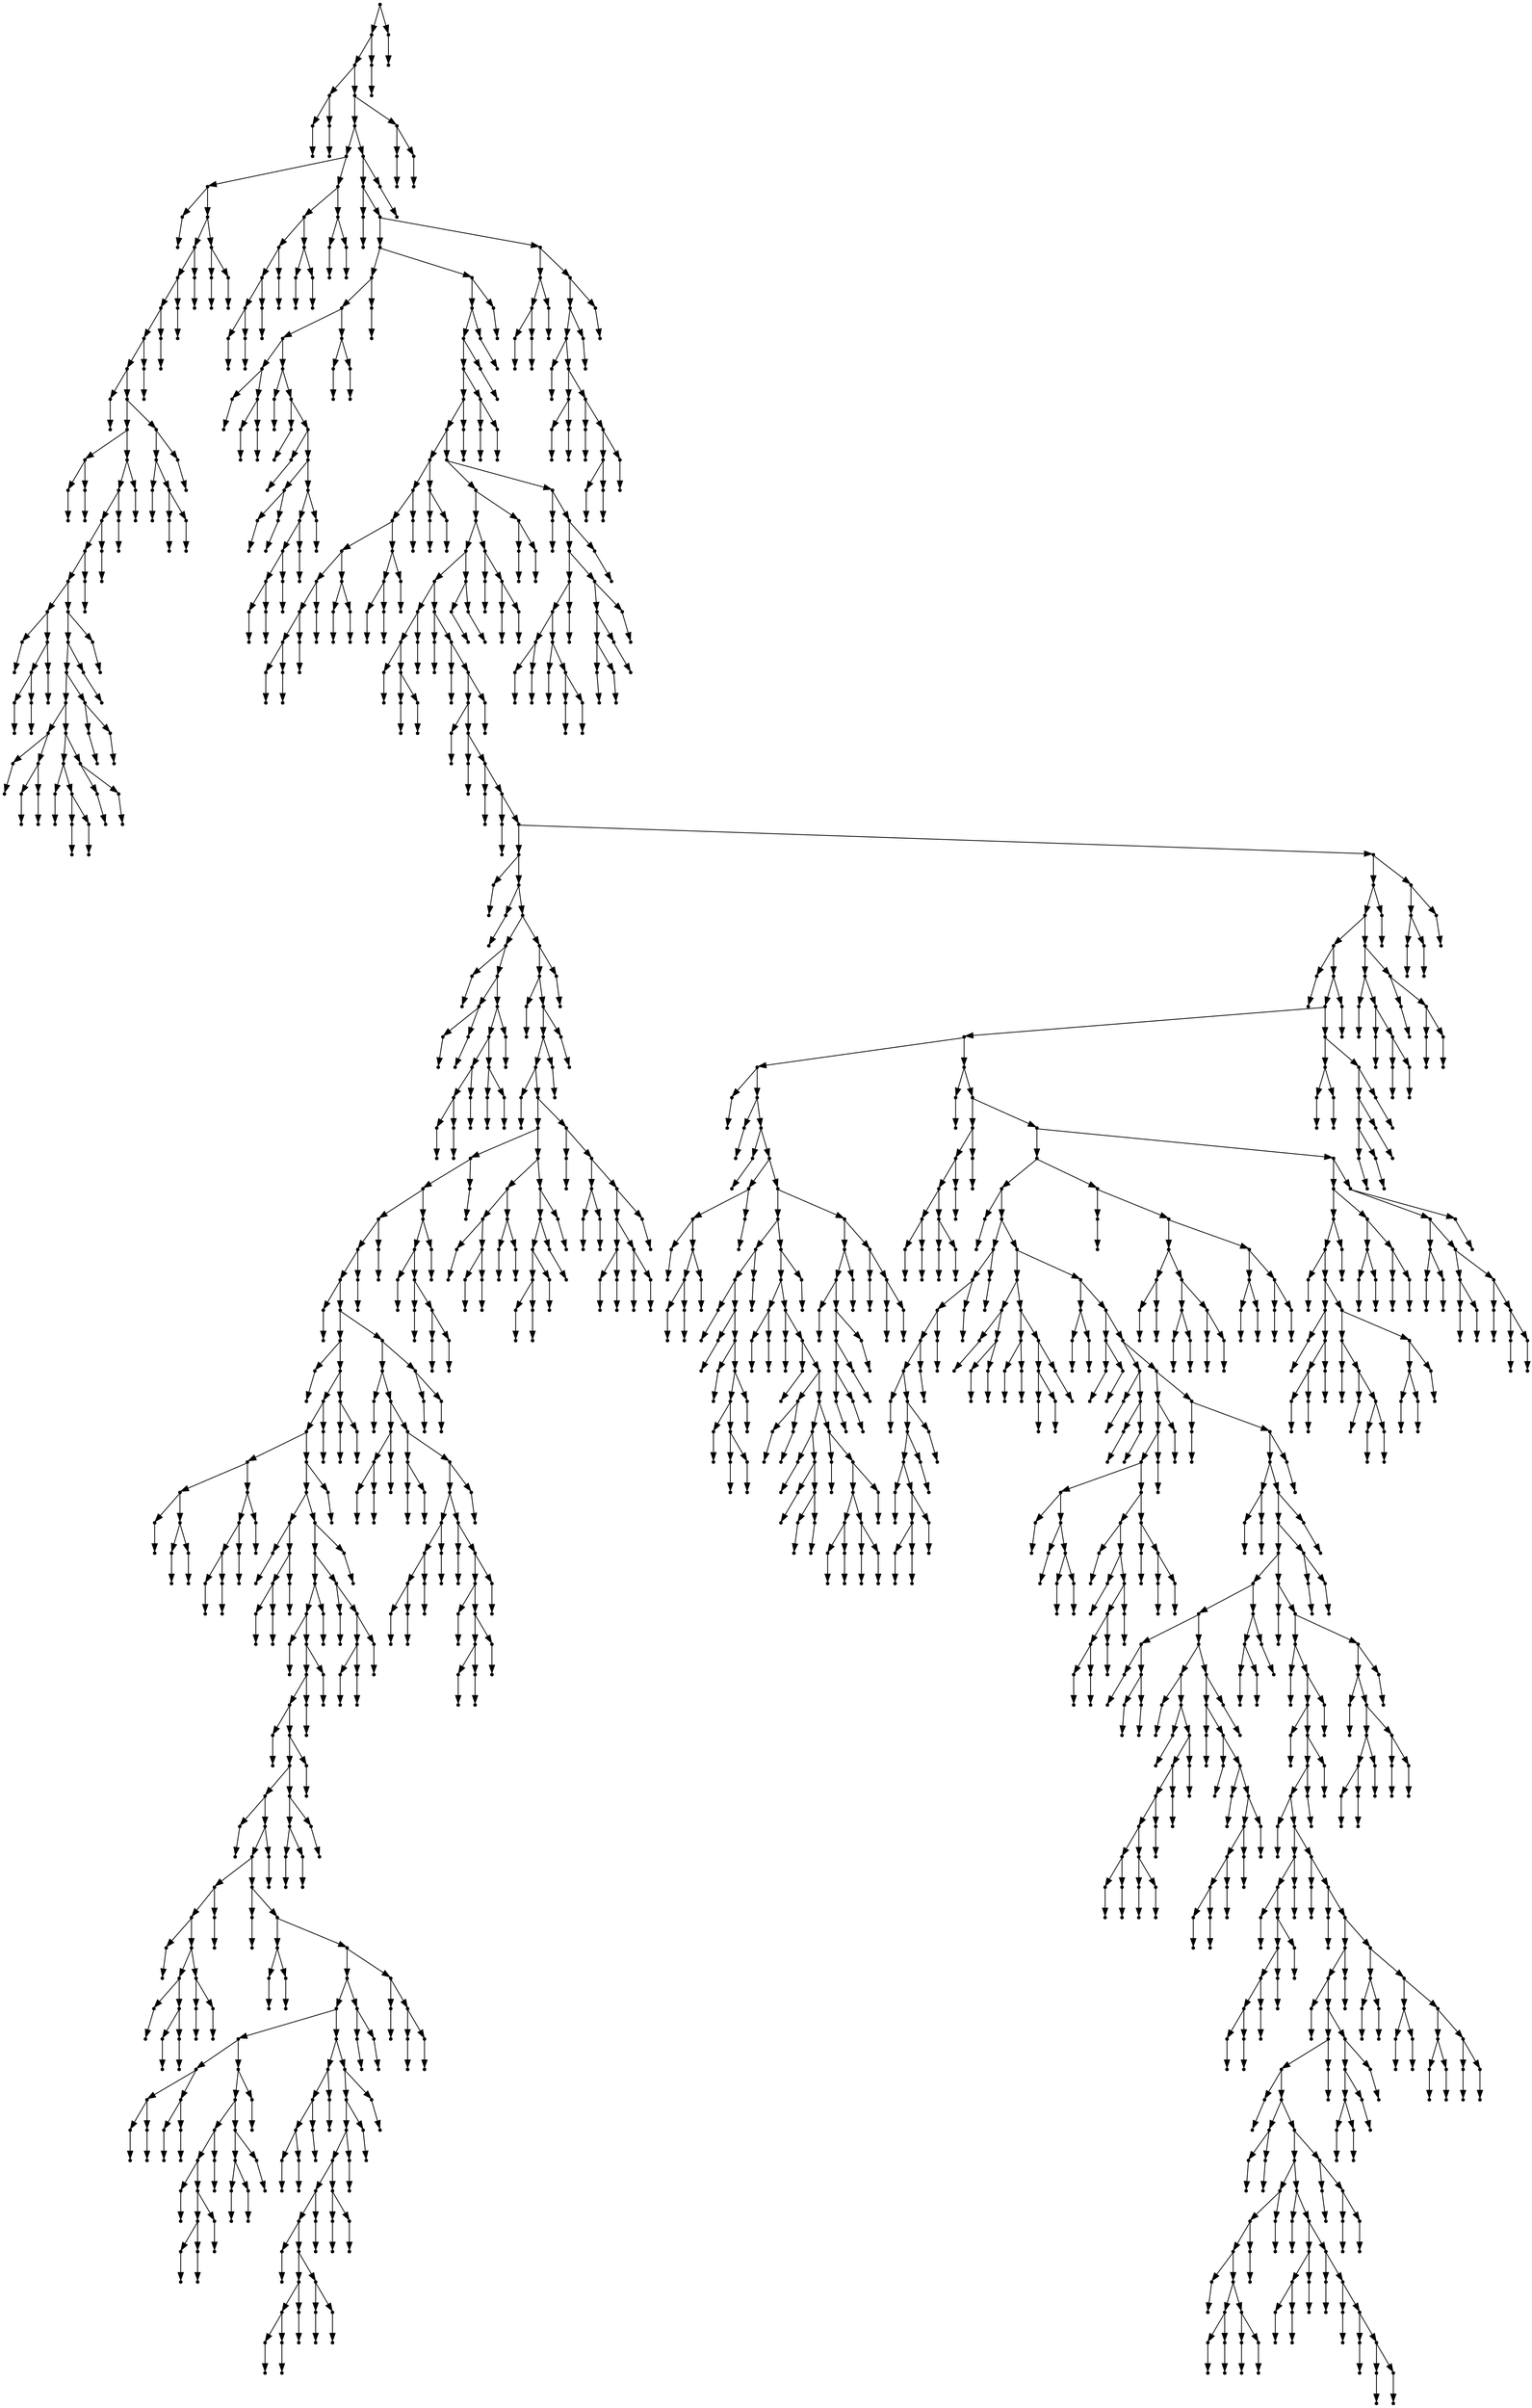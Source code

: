 digraph {
  1501 [shape=point];
  1498 [shape=point];
  1495 [shape=point];
  4 [shape=point];
  1 [shape=point];
  0 [shape=point];
  3 [shape=point];
  2 [shape=point];
  1494 [shape=point];
  1488 [shape=point];
  129 [shape=point];
  105 [shape=point];
  6 [shape=point];
  5 [shape=point];
  104 [shape=point];
  98 [shape=point];
  95 [shape=point];
  92 [shape=point];
  89 [shape=point];
  86 [shape=point];
  8 [shape=point];
  7 [shape=point];
  85 [shape=point];
  73 [shape=point];
  13 [shape=point];
  10 [shape=point];
  9 [shape=point];
  12 [shape=point];
  11 [shape=point];
  72 [shape=point];
  69 [shape=point];
  66 [shape=point];
  63 [shape=point];
  60 [shape=point];
  24 [shape=point];
  15 [shape=point];
  14 [shape=point];
  23 [shape=point];
  20 [shape=point];
  17 [shape=point];
  16 [shape=point];
  19 [shape=point];
  18 [shape=point];
  22 [shape=point];
  21 [shape=point];
  59 [shape=point];
  56 [shape=point];
  53 [shape=point];
  47 [shape=point];
  32 [shape=point];
  26 [shape=point];
  25 [shape=point];
  31 [shape=point];
  28 [shape=point];
  27 [shape=point];
  30 [shape=point];
  29 [shape=point];
  46 [shape=point];
  40 [shape=point];
  34 [shape=point];
  33 [shape=point];
  39 [shape=point];
  36 [shape=point];
  35 [shape=point];
  38 [shape=point];
  37 [shape=point];
  45 [shape=point];
  42 [shape=point];
  41 [shape=point];
  44 [shape=point];
  43 [shape=point];
  52 [shape=point];
  49 [shape=point];
  48 [shape=point];
  51 [shape=point];
  50 [shape=point];
  55 [shape=point];
  54 [shape=point];
  58 [shape=point];
  57 [shape=point];
  62 [shape=point];
  61 [shape=point];
  65 [shape=point];
  64 [shape=point];
  68 [shape=point];
  67 [shape=point];
  71 [shape=point];
  70 [shape=point];
  84 [shape=point];
  81 [shape=point];
  75 [shape=point];
  74 [shape=point];
  80 [shape=point];
  77 [shape=point];
  76 [shape=point];
  79 [shape=point];
  78 [shape=point];
  83 [shape=point];
  82 [shape=point];
  88 [shape=point];
  87 [shape=point];
  91 [shape=point];
  90 [shape=point];
  94 [shape=point];
  93 [shape=point];
  97 [shape=point];
  96 [shape=point];
  103 [shape=point];
  100 [shape=point];
  99 [shape=point];
  102 [shape=point];
  101 [shape=point];
  128 [shape=point];
  122 [shape=point];
  116 [shape=point];
  113 [shape=point];
  110 [shape=point];
  107 [shape=point];
  106 [shape=point];
  109 [shape=point];
  108 [shape=point];
  112 [shape=point];
  111 [shape=point];
  115 [shape=point];
  114 [shape=point];
  121 [shape=point];
  118 [shape=point];
  117 [shape=point];
  120 [shape=point];
  119 [shape=point];
  127 [shape=point];
  124 [shape=point];
  123 [shape=point];
  126 [shape=point];
  125 [shape=point];
  1487 [shape=point];
  1484 [shape=point];
  131 [shape=point];
  130 [shape=point];
  1483 [shape=point];
  1447 [shape=point];
  178 [shape=point];
  175 [shape=point];
  169 [shape=point];
  139 [shape=point];
  133 [shape=point];
  132 [shape=point];
  138 [shape=point];
  135 [shape=point];
  134 [shape=point];
  137 [shape=point];
  136 [shape=point];
  168 [shape=point];
  141 [shape=point];
  140 [shape=point];
  167 [shape=point];
  143 [shape=point];
  142 [shape=point];
  166 [shape=point];
  145 [shape=point];
  144 [shape=point];
  165 [shape=point];
  150 [shape=point];
  147 [shape=point];
  146 [shape=point];
  149 [shape=point];
  148 [shape=point];
  164 [shape=point];
  161 [shape=point];
  158 [shape=point];
  155 [shape=point];
  152 [shape=point];
  151 [shape=point];
  154 [shape=point];
  153 [shape=point];
  157 [shape=point];
  156 [shape=point];
  160 [shape=point];
  159 [shape=point];
  163 [shape=point];
  162 [shape=point];
  174 [shape=point];
  171 [shape=point];
  170 [shape=point];
  173 [shape=point];
  172 [shape=point];
  177 [shape=point];
  176 [shape=point];
  1446 [shape=point];
  1443 [shape=point];
  1440 [shape=point];
  1437 [shape=point];
  1431 [shape=point];
  1428 [shape=point];
  213 [shape=point];
  207 [shape=point];
  204 [shape=point];
  195 [shape=point];
  189 [shape=point];
  186 [shape=point];
  183 [shape=point];
  180 [shape=point];
  179 [shape=point];
  182 [shape=point];
  181 [shape=point];
  185 [shape=point];
  184 [shape=point];
  188 [shape=point];
  187 [shape=point];
  194 [shape=point];
  191 [shape=point];
  190 [shape=point];
  193 [shape=point];
  192 [shape=point];
  203 [shape=point];
  200 [shape=point];
  197 [shape=point];
  196 [shape=point];
  199 [shape=point];
  198 [shape=point];
  202 [shape=point];
  201 [shape=point];
  206 [shape=point];
  205 [shape=point];
  212 [shape=point];
  209 [shape=point];
  208 [shape=point];
  211 [shape=point];
  210 [shape=point];
  1427 [shape=point];
  1391 [shape=point];
  1385 [shape=point];
  1376 [shape=point];
  1370 [shape=point];
  224 [shape=point];
  221 [shape=point];
  215 [shape=point];
  214 [shape=point];
  220 [shape=point];
  217 [shape=point];
  216 [shape=point];
  219 [shape=point];
  218 [shape=point];
  223 [shape=point];
  222 [shape=point];
  1369 [shape=point];
  226 [shape=point];
  225 [shape=point];
  1368 [shape=point];
  228 [shape=point];
  227 [shape=point];
  1367 [shape=point];
  1364 [shape=point];
  230 [shape=point];
  229 [shape=point];
  1363 [shape=point];
  232 [shape=point];
  231 [shape=point];
  1362 [shape=point];
  234 [shape=point];
  233 [shape=point];
  1361 [shape=point];
  236 [shape=point];
  235 [shape=point];
  1360 [shape=point];
  649 [shape=point];
  238 [shape=point];
  237 [shape=point];
  648 [shape=point];
  240 [shape=point];
  239 [shape=point];
  647 [shape=point];
  266 [shape=point];
  242 [shape=point];
  241 [shape=point];
  265 [shape=point];
  247 [shape=point];
  244 [shape=point];
  243 [shape=point];
  246 [shape=point];
  245 [shape=point];
  264 [shape=point];
  261 [shape=point];
  255 [shape=point];
  252 [shape=point];
  249 [shape=point];
  248 [shape=point];
  251 [shape=point];
  250 [shape=point];
  254 [shape=point];
  253 [shape=point];
  260 [shape=point];
  257 [shape=point];
  256 [shape=point];
  259 [shape=point];
  258 [shape=point];
  263 [shape=point];
  262 [shape=point];
  646 [shape=point];
  643 [shape=point];
  268 [shape=point];
  267 [shape=point];
  642 [shape=point];
  639 [shape=point];
  636 [shape=point];
  270 [shape=point];
  269 [shape=point];
  635 [shape=point];
  611 [shape=point];
  581 [shape=point];
  578 [shape=point];
  563 [shape=point];
  560 [shape=point];
  557 [shape=point];
  272 [shape=point];
  271 [shape=point];
  556 [shape=point];
  499 [shape=point];
  274 [shape=point];
  273 [shape=point];
  498 [shape=point];
  492 [shape=point];
  489 [shape=point];
  294 [shape=point];
  282 [shape=point];
  276 [shape=point];
  275 [shape=point];
  281 [shape=point];
  278 [shape=point];
  277 [shape=point];
  280 [shape=point];
  279 [shape=point];
  293 [shape=point];
  290 [shape=point];
  287 [shape=point];
  284 [shape=point];
  283 [shape=point];
  286 [shape=point];
  285 [shape=point];
  289 [shape=point];
  288 [shape=point];
  292 [shape=point];
  291 [shape=point];
  488 [shape=point];
  485 [shape=point];
  305 [shape=point];
  296 [shape=point];
  295 [shape=point];
  304 [shape=point];
  301 [shape=point];
  298 [shape=point];
  297 [shape=point];
  300 [shape=point];
  299 [shape=point];
  303 [shape=point];
  302 [shape=point];
  484 [shape=point];
  481 [shape=point];
  469 [shape=point];
  466 [shape=point];
  307 [shape=point];
  306 [shape=point];
  465 [shape=point];
  462 [shape=point];
  459 [shape=point];
  309 [shape=point];
  308 [shape=point];
  458 [shape=point];
  455 [shape=point];
  446 [shape=point];
  311 [shape=point];
  310 [shape=point];
  445 [shape=point];
  442 [shape=point];
  331 [shape=point];
  328 [shape=point];
  313 [shape=point];
  312 [shape=point];
  327 [shape=point];
  321 [shape=point];
  315 [shape=point];
  314 [shape=point];
  320 [shape=point];
  317 [shape=point];
  316 [shape=point];
  319 [shape=point];
  318 [shape=point];
  326 [shape=point];
  323 [shape=point];
  322 [shape=point];
  325 [shape=point];
  324 [shape=point];
  330 [shape=point];
  329 [shape=point];
  441 [shape=point];
  333 [shape=point];
  332 [shape=point];
  440 [shape=point];
  338 [shape=point];
  335 [shape=point];
  334 [shape=point];
  337 [shape=point];
  336 [shape=point];
  439 [shape=point];
  430 [shape=point];
  424 [shape=point];
  376 [shape=point];
  349 [shape=point];
  343 [shape=point];
  340 [shape=point];
  339 [shape=point];
  342 [shape=point];
  341 [shape=point];
  348 [shape=point];
  345 [shape=point];
  344 [shape=point];
  347 [shape=point];
  346 [shape=point];
  375 [shape=point];
  372 [shape=point];
  363 [shape=point];
  360 [shape=point];
  351 [shape=point];
  350 [shape=point];
  359 [shape=point];
  356 [shape=point];
  353 [shape=point];
  352 [shape=point];
  355 [shape=point];
  354 [shape=point];
  358 [shape=point];
  357 [shape=point];
  362 [shape=point];
  361 [shape=point];
  371 [shape=point];
  368 [shape=point];
  365 [shape=point];
  364 [shape=point];
  367 [shape=point];
  366 [shape=point];
  370 [shape=point];
  369 [shape=point];
  374 [shape=point];
  373 [shape=point];
  423 [shape=point];
  387 [shape=point];
  384 [shape=point];
  381 [shape=point];
  378 [shape=point];
  377 [shape=point];
  380 [shape=point];
  379 [shape=point];
  383 [shape=point];
  382 [shape=point];
  386 [shape=point];
  385 [shape=point];
  422 [shape=point];
  419 [shape=point];
  416 [shape=point];
  413 [shape=point];
  407 [shape=point];
  404 [shape=point];
  389 [shape=point];
  388 [shape=point];
  403 [shape=point];
  397 [shape=point];
  394 [shape=point];
  391 [shape=point];
  390 [shape=point];
  393 [shape=point];
  392 [shape=point];
  396 [shape=point];
  395 [shape=point];
  402 [shape=point];
  399 [shape=point];
  398 [shape=point];
  401 [shape=point];
  400 [shape=point];
  406 [shape=point];
  405 [shape=point];
  412 [shape=point];
  409 [shape=point];
  408 [shape=point];
  411 [shape=point];
  410 [shape=point];
  415 [shape=point];
  414 [shape=point];
  418 [shape=point];
  417 [shape=point];
  421 [shape=point];
  420 [shape=point];
  429 [shape=point];
  426 [shape=point];
  425 [shape=point];
  428 [shape=point];
  427 [shape=point];
  438 [shape=point];
  432 [shape=point];
  431 [shape=point];
  437 [shape=point];
  434 [shape=point];
  433 [shape=point];
  436 [shape=point];
  435 [shape=point];
  444 [shape=point];
  443 [shape=point];
  454 [shape=point];
  451 [shape=point];
  448 [shape=point];
  447 [shape=point];
  450 [shape=point];
  449 [shape=point];
  453 [shape=point];
  452 [shape=point];
  457 [shape=point];
  456 [shape=point];
  461 [shape=point];
  460 [shape=point];
  464 [shape=point];
  463 [shape=point];
  468 [shape=point];
  467 [shape=point];
  480 [shape=point];
  471 [shape=point];
  470 [shape=point];
  479 [shape=point];
  476 [shape=point];
  473 [shape=point];
  472 [shape=point];
  475 [shape=point];
  474 [shape=point];
  478 [shape=point];
  477 [shape=point];
  483 [shape=point];
  482 [shape=point];
  487 [shape=point];
  486 [shape=point];
  491 [shape=point];
  490 [shape=point];
  497 [shape=point];
  494 [shape=point];
  493 [shape=point];
  496 [shape=point];
  495 [shape=point];
  555 [shape=point];
  549 [shape=point];
  501 [shape=point];
  500 [shape=point];
  548 [shape=point];
  509 [shape=point];
  506 [shape=point];
  503 [shape=point];
  502 [shape=point];
  505 [shape=point];
  504 [shape=point];
  508 [shape=point];
  507 [shape=point];
  547 [shape=point];
  514 [shape=point];
  511 [shape=point];
  510 [shape=point];
  513 [shape=point];
  512 [shape=point];
  546 [shape=point];
  543 [shape=point];
  525 [shape=point];
  522 [shape=point];
  519 [shape=point];
  516 [shape=point];
  515 [shape=point];
  518 [shape=point];
  517 [shape=point];
  521 [shape=point];
  520 [shape=point];
  524 [shape=point];
  523 [shape=point];
  542 [shape=point];
  527 [shape=point];
  526 [shape=point];
  541 [shape=point];
  538 [shape=point];
  529 [shape=point];
  528 [shape=point];
  537 [shape=point];
  534 [shape=point];
  531 [shape=point];
  530 [shape=point];
  533 [shape=point];
  532 [shape=point];
  536 [shape=point];
  535 [shape=point];
  540 [shape=point];
  539 [shape=point];
  545 [shape=point];
  544 [shape=point];
  554 [shape=point];
  551 [shape=point];
  550 [shape=point];
  553 [shape=point];
  552 [shape=point];
  559 [shape=point];
  558 [shape=point];
  562 [shape=point];
  561 [shape=point];
  577 [shape=point];
  574 [shape=point];
  565 [shape=point];
  564 [shape=point];
  573 [shape=point];
  567 [shape=point];
  566 [shape=point];
  572 [shape=point];
  569 [shape=point];
  568 [shape=point];
  571 [shape=point];
  570 [shape=point];
  576 [shape=point];
  575 [shape=point];
  580 [shape=point];
  579 [shape=point];
  610 [shape=point];
  595 [shape=point];
  589 [shape=point];
  583 [shape=point];
  582 [shape=point];
  588 [shape=point];
  585 [shape=point];
  584 [shape=point];
  587 [shape=point];
  586 [shape=point];
  594 [shape=point];
  591 [shape=point];
  590 [shape=point];
  593 [shape=point];
  592 [shape=point];
  609 [shape=point];
  606 [shape=point];
  603 [shape=point];
  600 [shape=point];
  597 [shape=point];
  596 [shape=point];
  599 [shape=point];
  598 [shape=point];
  602 [shape=point];
  601 [shape=point];
  605 [shape=point];
  604 [shape=point];
  608 [shape=point];
  607 [shape=point];
  634 [shape=point];
  613 [shape=point];
  612 [shape=point];
  633 [shape=point];
  618 [shape=point];
  615 [shape=point];
  614 [shape=point];
  617 [shape=point];
  616 [shape=point];
  632 [shape=point];
  629 [shape=point];
  623 [shape=point];
  620 [shape=point];
  619 [shape=point];
  622 [shape=point];
  621 [shape=point];
  628 [shape=point];
  625 [shape=point];
  624 [shape=point];
  627 [shape=point];
  626 [shape=point];
  631 [shape=point];
  630 [shape=point];
  638 [shape=point];
  637 [shape=point];
  641 [shape=point];
  640 [shape=point];
  645 [shape=point];
  644 [shape=point];
  1359 [shape=point];
  1350 [shape=point];
  1347 [shape=point];
  1326 [shape=point];
  651 [shape=point];
  650 [shape=point];
  1325 [shape=point];
  1322 [shape=point];
  1304 [shape=point];
  776 [shape=point];
  653 [shape=point];
  652 [shape=point];
  775 [shape=point];
  655 [shape=point];
  654 [shape=point];
  774 [shape=point];
  657 [shape=point];
  656 [shape=point];
  773 [shape=point];
  671 [shape=point];
  668 [shape=point];
  659 [shape=point];
  658 [shape=point];
  667 [shape=point];
  664 [shape=point];
  661 [shape=point];
  660 [shape=point];
  663 [shape=point];
  662 [shape=point];
  666 [shape=point];
  665 [shape=point];
  670 [shape=point];
  669 [shape=point];
  772 [shape=point];
  745 [shape=point];
  694 [shape=point];
  691 [shape=point];
  673 [shape=point];
  672 [shape=point];
  690 [shape=point];
  675 [shape=point];
  674 [shape=point];
  689 [shape=point];
  677 [shape=point];
  676 [shape=point];
  688 [shape=point];
  685 [shape=point];
  679 [shape=point];
  678 [shape=point];
  684 [shape=point];
  681 [shape=point];
  680 [shape=point];
  683 [shape=point];
  682 [shape=point];
  687 [shape=point];
  686 [shape=point];
  693 [shape=point];
  692 [shape=point];
  744 [shape=point];
  741 [shape=point];
  699 [shape=point];
  696 [shape=point];
  695 [shape=point];
  698 [shape=point];
  697 [shape=point];
  740 [shape=point];
  701 [shape=point];
  700 [shape=point];
  739 [shape=point];
  703 [shape=point];
  702 [shape=point];
  738 [shape=point];
  708 [shape=point];
  705 [shape=point];
  704 [shape=point];
  707 [shape=point];
  706 [shape=point];
  737 [shape=point];
  719 [shape=point];
  710 [shape=point];
  709 [shape=point];
  718 [shape=point];
  712 [shape=point];
  711 [shape=point];
  717 [shape=point];
  714 [shape=point];
  713 [shape=point];
  716 [shape=point];
  715 [shape=point];
  736 [shape=point];
  721 [shape=point];
  720 [shape=point];
  735 [shape=point];
  732 [shape=point];
  726 [shape=point];
  723 [shape=point];
  722 [shape=point];
  725 [shape=point];
  724 [shape=point];
  731 [shape=point];
  728 [shape=point];
  727 [shape=point];
  730 [shape=point];
  729 [shape=point];
  734 [shape=point];
  733 [shape=point];
  743 [shape=point];
  742 [shape=point];
  771 [shape=point];
  762 [shape=point];
  759 [shape=point];
  747 [shape=point];
  746 [shape=point];
  758 [shape=point];
  755 [shape=point];
  752 [shape=point];
  749 [shape=point];
  748 [shape=point];
  751 [shape=point];
  750 [shape=point];
  754 [shape=point];
  753 [shape=point];
  757 [shape=point];
  756 [shape=point];
  761 [shape=point];
  760 [shape=point];
  770 [shape=point];
  764 [shape=point];
  763 [shape=point];
  769 [shape=point];
  766 [shape=point];
  765 [shape=point];
  768 [shape=point];
  767 [shape=point];
  1303 [shape=point];
  778 [shape=point];
  777 [shape=point];
  1302 [shape=point];
  795 [shape=point];
  792 [shape=point];
  789 [shape=point];
  783 [shape=point];
  780 [shape=point];
  779 [shape=point];
  782 [shape=point];
  781 [shape=point];
  788 [shape=point];
  785 [shape=point];
  784 [shape=point];
  787 [shape=point];
  786 [shape=point];
  791 [shape=point];
  790 [shape=point];
  794 [shape=point];
  793 [shape=point];
  1301 [shape=point];
  1226 [shape=point];
  1193 [shape=point];
  797 [shape=point];
  796 [shape=point];
  1192 [shape=point];
  829 [shape=point];
  826 [shape=point];
  823 [shape=point];
  820 [shape=point];
  817 [shape=point];
  799 [shape=point];
  798 [shape=point];
  816 [shape=point];
  813 [shape=point];
  810 [shape=point];
  801 [shape=point];
  800 [shape=point];
  809 [shape=point];
  806 [shape=point];
  803 [shape=point];
  802 [shape=point];
  805 [shape=point];
  804 [shape=point];
  808 [shape=point];
  807 [shape=point];
  812 [shape=point];
  811 [shape=point];
  815 [shape=point];
  814 [shape=point];
  819 [shape=point];
  818 [shape=point];
  822 [shape=point];
  821 [shape=point];
  825 [shape=point];
  824 [shape=point];
  828 [shape=point];
  827 [shape=point];
  1191 [shape=point];
  852 [shape=point];
  837 [shape=point];
  831 [shape=point];
  830 [shape=point];
  836 [shape=point];
  833 [shape=point];
  832 [shape=point];
  835 [shape=point];
  834 [shape=point];
  851 [shape=point];
  842 [shape=point];
  839 [shape=point];
  838 [shape=point];
  841 [shape=point];
  840 [shape=point];
  850 [shape=point];
  847 [shape=point];
  844 [shape=point];
  843 [shape=point];
  846 [shape=point];
  845 [shape=point];
  849 [shape=point];
  848 [shape=point];
  1190 [shape=point];
  857 [shape=point];
  854 [shape=point];
  853 [shape=point];
  856 [shape=point];
  855 [shape=point];
  1189 [shape=point];
  862 [shape=point];
  859 [shape=point];
  858 [shape=point];
  861 [shape=point];
  860 [shape=point];
  1188 [shape=point];
  870 [shape=point];
  864 [shape=point];
  863 [shape=point];
  869 [shape=point];
  866 [shape=point];
  865 [shape=point];
  868 [shape=point];
  867 [shape=point];
  1187 [shape=point];
  914 [shape=point];
  911 [shape=point];
  908 [shape=point];
  881 [shape=point];
  872 [shape=point];
  871 [shape=point];
  880 [shape=point];
  874 [shape=point];
  873 [shape=point];
  879 [shape=point];
  876 [shape=point];
  875 [shape=point];
  878 [shape=point];
  877 [shape=point];
  907 [shape=point];
  898 [shape=point];
  883 [shape=point];
  882 [shape=point];
  897 [shape=point];
  885 [shape=point];
  884 [shape=point];
  896 [shape=point];
  893 [shape=point];
  890 [shape=point];
  887 [shape=point];
  886 [shape=point];
  889 [shape=point];
  888 [shape=point];
  892 [shape=point];
  891 [shape=point];
  895 [shape=point];
  894 [shape=point];
  906 [shape=point];
  900 [shape=point];
  899 [shape=point];
  905 [shape=point];
  902 [shape=point];
  901 [shape=point];
  904 [shape=point];
  903 [shape=point];
  910 [shape=point];
  909 [shape=point];
  913 [shape=point];
  912 [shape=point];
  1186 [shape=point];
  916 [shape=point];
  915 [shape=point];
  1185 [shape=point];
  1182 [shape=point];
  921 [shape=point];
  918 [shape=point];
  917 [shape=point];
  920 [shape=point];
  919 [shape=point];
  1181 [shape=point];
  1178 [shape=point];
  1172 [shape=point];
  992 [shape=point];
  983 [shape=point];
  929 [shape=point];
  923 [shape=point];
  922 [shape=point];
  928 [shape=point];
  925 [shape=point];
  924 [shape=point];
  927 [shape=point];
  926 [shape=point];
  982 [shape=point];
  955 [shape=point];
  931 [shape=point];
  930 [shape=point];
  954 [shape=point];
  933 [shape=point];
  932 [shape=point];
  953 [shape=point];
  950 [shape=point];
  947 [shape=point];
  944 [shape=point];
  938 [shape=point];
  935 [shape=point];
  934 [shape=point];
  937 [shape=point];
  936 [shape=point];
  943 [shape=point];
  940 [shape=point];
  939 [shape=point];
  942 [shape=point];
  941 [shape=point];
  946 [shape=point];
  945 [shape=point];
  949 [shape=point];
  948 [shape=point];
  952 [shape=point];
  951 [shape=point];
  981 [shape=point];
  978 [shape=point];
  957 [shape=point];
  956 [shape=point];
  977 [shape=point];
  959 [shape=point];
  958 [shape=point];
  976 [shape=point];
  961 [shape=point];
  960 [shape=point];
  975 [shape=point];
  972 [shape=point];
  969 [shape=point];
  966 [shape=point];
  963 [shape=point];
  962 [shape=point];
  965 [shape=point];
  964 [shape=point];
  968 [shape=point];
  967 [shape=point];
  971 [shape=point];
  970 [shape=point];
  974 [shape=point];
  973 [shape=point];
  980 [shape=point];
  979 [shape=point];
  991 [shape=point];
  988 [shape=point];
  985 [shape=point];
  984 [shape=point];
  987 [shape=point];
  986 [shape=point];
  990 [shape=point];
  989 [shape=point];
  1171 [shape=point];
  994 [shape=point];
  993 [shape=point];
  1170 [shape=point];
  1149 [shape=point];
  996 [shape=point];
  995 [shape=point];
  1148 [shape=point];
  1145 [shape=point];
  998 [shape=point];
  997 [shape=point];
  1144 [shape=point];
  1141 [shape=point];
  1138 [shape=point];
  1000 [shape=point];
  999 [shape=point];
  1137 [shape=point];
  1020 [shape=point];
  1017 [shape=point];
  1002 [shape=point];
  1001 [shape=point];
  1016 [shape=point];
  1013 [shape=point];
  1010 [shape=point];
  1007 [shape=point];
  1004 [shape=point];
  1003 [shape=point];
  1006 [shape=point];
  1005 [shape=point];
  1009 [shape=point];
  1008 [shape=point];
  1012 [shape=point];
  1011 [shape=point];
  1015 [shape=point];
  1014 [shape=point];
  1019 [shape=point];
  1018 [shape=point];
  1136 [shape=point];
  1022 [shape=point];
  1021 [shape=point];
  1135 [shape=point];
  1024 [shape=point];
  1023 [shape=point];
  1134 [shape=point];
  1110 [shape=point];
  1107 [shape=point];
  1026 [shape=point];
  1025 [shape=point];
  1106 [shape=point];
  1094 [shape=point];
  1091 [shape=point];
  1028 [shape=point];
  1027 [shape=point];
  1090 [shape=point];
  1033 [shape=point];
  1030 [shape=point];
  1029 [shape=point];
  1032 [shape=point];
  1031 [shape=point];
  1089 [shape=point];
  1080 [shape=point];
  1053 [shape=point];
  1050 [shape=point];
  1047 [shape=point];
  1035 [shape=point];
  1034 [shape=point];
  1046 [shape=point];
  1040 [shape=point];
  1037 [shape=point];
  1036 [shape=point];
  1039 [shape=point];
  1038 [shape=point];
  1045 [shape=point];
  1042 [shape=point];
  1041 [shape=point];
  1044 [shape=point];
  1043 [shape=point];
  1049 [shape=point];
  1048 [shape=point];
  1052 [shape=point];
  1051 [shape=point];
  1079 [shape=point];
  1055 [shape=point];
  1054 [shape=point];
  1078 [shape=point];
  1063 [shape=point];
  1060 [shape=point];
  1057 [shape=point];
  1056 [shape=point];
  1059 [shape=point];
  1058 [shape=point];
  1062 [shape=point];
  1061 [shape=point];
  1077 [shape=point];
  1065 [shape=point];
  1064 [shape=point];
  1076 [shape=point];
  1067 [shape=point];
  1066 [shape=point];
  1075 [shape=point];
  1069 [shape=point];
  1068 [shape=point];
  1074 [shape=point];
  1071 [shape=point];
  1070 [shape=point];
  1073 [shape=point];
  1072 [shape=point];
  1088 [shape=point];
  1082 [shape=point];
  1081 [shape=point];
  1087 [shape=point];
  1084 [shape=point];
  1083 [shape=point];
  1086 [shape=point];
  1085 [shape=point];
  1093 [shape=point];
  1092 [shape=point];
  1105 [shape=point];
  1102 [shape=point];
  1099 [shape=point];
  1096 [shape=point];
  1095 [shape=point];
  1098 [shape=point];
  1097 [shape=point];
  1101 [shape=point];
  1100 [shape=point];
  1104 [shape=point];
  1103 [shape=point];
  1109 [shape=point];
  1108 [shape=point];
  1133 [shape=point];
  1115 [shape=point];
  1112 [shape=point];
  1111 [shape=point];
  1114 [shape=point];
  1113 [shape=point];
  1132 [shape=point];
  1120 [shape=point];
  1117 [shape=point];
  1116 [shape=point];
  1119 [shape=point];
  1118 [shape=point];
  1131 [shape=point];
  1125 [shape=point];
  1122 [shape=point];
  1121 [shape=point];
  1124 [shape=point];
  1123 [shape=point];
  1130 [shape=point];
  1127 [shape=point];
  1126 [shape=point];
  1129 [shape=point];
  1128 [shape=point];
  1140 [shape=point];
  1139 [shape=point];
  1143 [shape=point];
  1142 [shape=point];
  1147 [shape=point];
  1146 [shape=point];
  1169 [shape=point];
  1166 [shape=point];
  1151 [shape=point];
  1150 [shape=point];
  1165 [shape=point];
  1159 [shape=point];
  1156 [shape=point];
  1153 [shape=point];
  1152 [shape=point];
  1155 [shape=point];
  1154 [shape=point];
  1158 [shape=point];
  1157 [shape=point];
  1164 [shape=point];
  1161 [shape=point];
  1160 [shape=point];
  1163 [shape=point];
  1162 [shape=point];
  1168 [shape=point];
  1167 [shape=point];
  1177 [shape=point];
  1174 [shape=point];
  1173 [shape=point];
  1176 [shape=point];
  1175 [shape=point];
  1180 [shape=point];
  1179 [shape=point];
  1184 [shape=point];
  1183 [shape=point];
  1225 [shape=point];
  1195 [shape=point];
  1194 [shape=point];
  1224 [shape=point];
  1212 [shape=point];
  1200 [shape=point];
  1197 [shape=point];
  1196 [shape=point];
  1199 [shape=point];
  1198 [shape=point];
  1211 [shape=point];
  1205 [shape=point];
  1202 [shape=point];
  1201 [shape=point];
  1204 [shape=point];
  1203 [shape=point];
  1210 [shape=point];
  1207 [shape=point];
  1206 [shape=point];
  1209 [shape=point];
  1208 [shape=point];
  1223 [shape=point];
  1217 [shape=point];
  1214 [shape=point];
  1213 [shape=point];
  1216 [shape=point];
  1215 [shape=point];
  1222 [shape=point];
  1219 [shape=point];
  1218 [shape=point];
  1221 [shape=point];
  1220 [shape=point];
  1300 [shape=point];
  1276 [shape=point];
  1264 [shape=point];
  1261 [shape=point];
  1228 [shape=point];
  1227 [shape=point];
  1260 [shape=point];
  1239 [shape=point];
  1230 [shape=point];
  1229 [shape=point];
  1238 [shape=point];
  1235 [shape=point];
  1232 [shape=point];
  1231 [shape=point];
  1234 [shape=point];
  1233 [shape=point];
  1237 [shape=point];
  1236 [shape=point];
  1259 [shape=point];
  1250 [shape=point];
  1241 [shape=point];
  1240 [shape=point];
  1249 [shape=point];
  1243 [shape=point];
  1242 [shape=point];
  1248 [shape=point];
  1245 [shape=point];
  1244 [shape=point];
  1247 [shape=point];
  1246 [shape=point];
  1258 [shape=point];
  1255 [shape=point];
  1252 [shape=point];
  1251 [shape=point];
  1254 [shape=point];
  1253 [shape=point];
  1257 [shape=point];
  1256 [shape=point];
  1263 [shape=point];
  1262 [shape=point];
  1275 [shape=point];
  1269 [shape=point];
  1266 [shape=point];
  1265 [shape=point];
  1268 [shape=point];
  1267 [shape=point];
  1274 [shape=point];
  1271 [shape=point];
  1270 [shape=point];
  1273 [shape=point];
  1272 [shape=point];
  1299 [shape=point];
  1296 [shape=point];
  1281 [shape=point];
  1278 [shape=point];
  1277 [shape=point];
  1280 [shape=point];
  1279 [shape=point];
  1295 [shape=point];
  1286 [shape=point];
  1283 [shape=point];
  1282 [shape=point];
  1285 [shape=point];
  1284 [shape=point];
  1294 [shape=point];
  1288 [shape=point];
  1287 [shape=point];
  1293 [shape=point];
  1290 [shape=point];
  1289 [shape=point];
  1292 [shape=point];
  1291 [shape=point];
  1298 [shape=point];
  1297 [shape=point];
  1321 [shape=point];
  1309 [shape=point];
  1306 [shape=point];
  1305 [shape=point];
  1308 [shape=point];
  1307 [shape=point];
  1320 [shape=point];
  1317 [shape=point];
  1314 [shape=point];
  1311 [shape=point];
  1310 [shape=point];
  1313 [shape=point];
  1312 [shape=point];
  1316 [shape=point];
  1315 [shape=point];
  1319 [shape=point];
  1318 [shape=point];
  1324 [shape=point];
  1323 [shape=point];
  1346 [shape=point];
  1337 [shape=point];
  1328 [shape=point];
  1327 [shape=point];
  1336 [shape=point];
  1330 [shape=point];
  1329 [shape=point];
  1335 [shape=point];
  1332 [shape=point];
  1331 [shape=point];
  1334 [shape=point];
  1333 [shape=point];
  1345 [shape=point];
  1339 [shape=point];
  1338 [shape=point];
  1344 [shape=point];
  1341 [shape=point];
  1340 [shape=point];
  1343 [shape=point];
  1342 [shape=point];
  1349 [shape=point];
  1348 [shape=point];
  1358 [shape=point];
  1355 [shape=point];
  1352 [shape=point];
  1351 [shape=point];
  1354 [shape=point];
  1353 [shape=point];
  1357 [shape=point];
  1356 [shape=point];
  1366 [shape=point];
  1365 [shape=point];
  1375 [shape=point];
  1372 [shape=point];
  1371 [shape=point];
  1374 [shape=point];
  1373 [shape=point];
  1384 [shape=point];
  1378 [shape=point];
  1377 [shape=point];
  1383 [shape=point];
  1380 [shape=point];
  1379 [shape=point];
  1382 [shape=point];
  1381 [shape=point];
  1390 [shape=point];
  1387 [shape=point];
  1386 [shape=point];
  1389 [shape=point];
  1388 [shape=point];
  1426 [shape=point];
  1393 [shape=point];
  1392 [shape=point];
  1425 [shape=point];
  1422 [shape=point];
  1410 [shape=point];
  1407 [shape=point];
  1398 [shape=point];
  1395 [shape=point];
  1394 [shape=point];
  1397 [shape=point];
  1396 [shape=point];
  1406 [shape=point];
  1400 [shape=point];
  1399 [shape=point];
  1405 [shape=point];
  1402 [shape=point];
  1401 [shape=point];
  1404 [shape=point];
  1403 [shape=point];
  1409 [shape=point];
  1408 [shape=point];
  1421 [shape=point];
  1418 [shape=point];
  1415 [shape=point];
  1412 [shape=point];
  1411 [shape=point];
  1414 [shape=point];
  1413 [shape=point];
  1417 [shape=point];
  1416 [shape=point];
  1420 [shape=point];
  1419 [shape=point];
  1424 [shape=point];
  1423 [shape=point];
  1430 [shape=point];
  1429 [shape=point];
  1436 [shape=point];
  1433 [shape=point];
  1432 [shape=point];
  1435 [shape=point];
  1434 [shape=point];
  1439 [shape=point];
  1438 [shape=point];
  1442 [shape=point];
  1441 [shape=point];
  1445 [shape=point];
  1444 [shape=point];
  1482 [shape=point];
  1455 [shape=point];
  1452 [shape=point];
  1449 [shape=point];
  1448 [shape=point];
  1451 [shape=point];
  1450 [shape=point];
  1454 [shape=point];
  1453 [shape=point];
  1481 [shape=point];
  1478 [shape=point];
  1475 [shape=point];
  1457 [shape=point];
  1456 [shape=point];
  1474 [shape=point];
  1462 [shape=point];
  1459 [shape=point];
  1458 [shape=point];
  1461 [shape=point];
  1460 [shape=point];
  1473 [shape=point];
  1464 [shape=point];
  1463 [shape=point];
  1472 [shape=point];
  1469 [shape=point];
  1466 [shape=point];
  1465 [shape=point];
  1468 [shape=point];
  1467 [shape=point];
  1471 [shape=point];
  1470 [shape=point];
  1477 [shape=point];
  1476 [shape=point];
  1480 [shape=point];
  1479 [shape=point];
  1486 [shape=point];
  1485 [shape=point];
  1493 [shape=point];
  1490 [shape=point];
  1489 [shape=point];
  1492 [shape=point];
  1491 [shape=point];
  1497 [shape=point];
  1496 [shape=point];
  1500 [shape=point];
  1499 [shape=point];
1501 -> 1498;
1498 -> 1495;
1495 -> 4;
4 -> 1;
1 -> 0;
4 -> 3;
3 -> 2;
1495 -> 1494;
1494 -> 1488;
1488 -> 129;
129 -> 105;
105 -> 6;
6 -> 5;
105 -> 104;
104 -> 98;
98 -> 95;
95 -> 92;
92 -> 89;
89 -> 86;
86 -> 8;
8 -> 7;
86 -> 85;
85 -> 73;
73 -> 13;
13 -> 10;
10 -> 9;
13 -> 12;
12 -> 11;
73 -> 72;
72 -> 69;
69 -> 66;
66 -> 63;
63 -> 60;
60 -> 24;
24 -> 15;
15 -> 14;
24 -> 23;
23 -> 20;
20 -> 17;
17 -> 16;
20 -> 19;
19 -> 18;
23 -> 22;
22 -> 21;
60 -> 59;
59 -> 56;
56 -> 53;
53 -> 47;
47 -> 32;
32 -> 26;
26 -> 25;
32 -> 31;
31 -> 28;
28 -> 27;
31 -> 30;
30 -> 29;
47 -> 46;
46 -> 40;
40 -> 34;
34 -> 33;
40 -> 39;
39 -> 36;
36 -> 35;
39 -> 38;
38 -> 37;
46 -> 45;
45 -> 42;
42 -> 41;
45 -> 44;
44 -> 43;
53 -> 52;
52 -> 49;
49 -> 48;
52 -> 51;
51 -> 50;
56 -> 55;
55 -> 54;
59 -> 58;
58 -> 57;
63 -> 62;
62 -> 61;
66 -> 65;
65 -> 64;
69 -> 68;
68 -> 67;
72 -> 71;
71 -> 70;
85 -> 84;
84 -> 81;
81 -> 75;
75 -> 74;
81 -> 80;
80 -> 77;
77 -> 76;
80 -> 79;
79 -> 78;
84 -> 83;
83 -> 82;
89 -> 88;
88 -> 87;
92 -> 91;
91 -> 90;
95 -> 94;
94 -> 93;
98 -> 97;
97 -> 96;
104 -> 103;
103 -> 100;
100 -> 99;
103 -> 102;
102 -> 101;
129 -> 128;
128 -> 122;
122 -> 116;
116 -> 113;
113 -> 110;
110 -> 107;
107 -> 106;
110 -> 109;
109 -> 108;
113 -> 112;
112 -> 111;
116 -> 115;
115 -> 114;
122 -> 121;
121 -> 118;
118 -> 117;
121 -> 120;
120 -> 119;
128 -> 127;
127 -> 124;
124 -> 123;
127 -> 126;
126 -> 125;
1488 -> 1487;
1487 -> 1484;
1484 -> 131;
131 -> 130;
1484 -> 1483;
1483 -> 1447;
1447 -> 178;
178 -> 175;
175 -> 169;
169 -> 139;
139 -> 133;
133 -> 132;
139 -> 138;
138 -> 135;
135 -> 134;
138 -> 137;
137 -> 136;
169 -> 168;
168 -> 141;
141 -> 140;
168 -> 167;
167 -> 143;
143 -> 142;
167 -> 166;
166 -> 145;
145 -> 144;
166 -> 165;
165 -> 150;
150 -> 147;
147 -> 146;
150 -> 149;
149 -> 148;
165 -> 164;
164 -> 161;
161 -> 158;
158 -> 155;
155 -> 152;
152 -> 151;
155 -> 154;
154 -> 153;
158 -> 157;
157 -> 156;
161 -> 160;
160 -> 159;
164 -> 163;
163 -> 162;
175 -> 174;
174 -> 171;
171 -> 170;
174 -> 173;
173 -> 172;
178 -> 177;
177 -> 176;
1447 -> 1446;
1446 -> 1443;
1443 -> 1440;
1440 -> 1437;
1437 -> 1431;
1431 -> 1428;
1428 -> 213;
213 -> 207;
207 -> 204;
204 -> 195;
195 -> 189;
189 -> 186;
186 -> 183;
183 -> 180;
180 -> 179;
183 -> 182;
182 -> 181;
186 -> 185;
185 -> 184;
189 -> 188;
188 -> 187;
195 -> 194;
194 -> 191;
191 -> 190;
194 -> 193;
193 -> 192;
204 -> 203;
203 -> 200;
200 -> 197;
197 -> 196;
200 -> 199;
199 -> 198;
203 -> 202;
202 -> 201;
207 -> 206;
206 -> 205;
213 -> 212;
212 -> 209;
209 -> 208;
212 -> 211;
211 -> 210;
1428 -> 1427;
1427 -> 1391;
1391 -> 1385;
1385 -> 1376;
1376 -> 1370;
1370 -> 224;
224 -> 221;
221 -> 215;
215 -> 214;
221 -> 220;
220 -> 217;
217 -> 216;
220 -> 219;
219 -> 218;
224 -> 223;
223 -> 222;
1370 -> 1369;
1369 -> 226;
226 -> 225;
1369 -> 1368;
1368 -> 228;
228 -> 227;
1368 -> 1367;
1367 -> 1364;
1364 -> 230;
230 -> 229;
1364 -> 1363;
1363 -> 232;
232 -> 231;
1363 -> 1362;
1362 -> 234;
234 -> 233;
1362 -> 1361;
1361 -> 236;
236 -> 235;
1361 -> 1360;
1360 -> 649;
649 -> 238;
238 -> 237;
649 -> 648;
648 -> 240;
240 -> 239;
648 -> 647;
647 -> 266;
266 -> 242;
242 -> 241;
266 -> 265;
265 -> 247;
247 -> 244;
244 -> 243;
247 -> 246;
246 -> 245;
265 -> 264;
264 -> 261;
261 -> 255;
255 -> 252;
252 -> 249;
249 -> 248;
252 -> 251;
251 -> 250;
255 -> 254;
254 -> 253;
261 -> 260;
260 -> 257;
257 -> 256;
260 -> 259;
259 -> 258;
264 -> 263;
263 -> 262;
647 -> 646;
646 -> 643;
643 -> 268;
268 -> 267;
643 -> 642;
642 -> 639;
639 -> 636;
636 -> 270;
270 -> 269;
636 -> 635;
635 -> 611;
611 -> 581;
581 -> 578;
578 -> 563;
563 -> 560;
560 -> 557;
557 -> 272;
272 -> 271;
557 -> 556;
556 -> 499;
499 -> 274;
274 -> 273;
499 -> 498;
498 -> 492;
492 -> 489;
489 -> 294;
294 -> 282;
282 -> 276;
276 -> 275;
282 -> 281;
281 -> 278;
278 -> 277;
281 -> 280;
280 -> 279;
294 -> 293;
293 -> 290;
290 -> 287;
287 -> 284;
284 -> 283;
287 -> 286;
286 -> 285;
290 -> 289;
289 -> 288;
293 -> 292;
292 -> 291;
489 -> 488;
488 -> 485;
485 -> 305;
305 -> 296;
296 -> 295;
305 -> 304;
304 -> 301;
301 -> 298;
298 -> 297;
301 -> 300;
300 -> 299;
304 -> 303;
303 -> 302;
485 -> 484;
484 -> 481;
481 -> 469;
469 -> 466;
466 -> 307;
307 -> 306;
466 -> 465;
465 -> 462;
462 -> 459;
459 -> 309;
309 -> 308;
459 -> 458;
458 -> 455;
455 -> 446;
446 -> 311;
311 -> 310;
446 -> 445;
445 -> 442;
442 -> 331;
331 -> 328;
328 -> 313;
313 -> 312;
328 -> 327;
327 -> 321;
321 -> 315;
315 -> 314;
321 -> 320;
320 -> 317;
317 -> 316;
320 -> 319;
319 -> 318;
327 -> 326;
326 -> 323;
323 -> 322;
326 -> 325;
325 -> 324;
331 -> 330;
330 -> 329;
442 -> 441;
441 -> 333;
333 -> 332;
441 -> 440;
440 -> 338;
338 -> 335;
335 -> 334;
338 -> 337;
337 -> 336;
440 -> 439;
439 -> 430;
430 -> 424;
424 -> 376;
376 -> 349;
349 -> 343;
343 -> 340;
340 -> 339;
343 -> 342;
342 -> 341;
349 -> 348;
348 -> 345;
345 -> 344;
348 -> 347;
347 -> 346;
376 -> 375;
375 -> 372;
372 -> 363;
363 -> 360;
360 -> 351;
351 -> 350;
360 -> 359;
359 -> 356;
356 -> 353;
353 -> 352;
356 -> 355;
355 -> 354;
359 -> 358;
358 -> 357;
363 -> 362;
362 -> 361;
372 -> 371;
371 -> 368;
368 -> 365;
365 -> 364;
368 -> 367;
367 -> 366;
371 -> 370;
370 -> 369;
375 -> 374;
374 -> 373;
424 -> 423;
423 -> 387;
387 -> 384;
384 -> 381;
381 -> 378;
378 -> 377;
381 -> 380;
380 -> 379;
384 -> 383;
383 -> 382;
387 -> 386;
386 -> 385;
423 -> 422;
422 -> 419;
419 -> 416;
416 -> 413;
413 -> 407;
407 -> 404;
404 -> 389;
389 -> 388;
404 -> 403;
403 -> 397;
397 -> 394;
394 -> 391;
391 -> 390;
394 -> 393;
393 -> 392;
397 -> 396;
396 -> 395;
403 -> 402;
402 -> 399;
399 -> 398;
402 -> 401;
401 -> 400;
407 -> 406;
406 -> 405;
413 -> 412;
412 -> 409;
409 -> 408;
412 -> 411;
411 -> 410;
416 -> 415;
415 -> 414;
419 -> 418;
418 -> 417;
422 -> 421;
421 -> 420;
430 -> 429;
429 -> 426;
426 -> 425;
429 -> 428;
428 -> 427;
439 -> 438;
438 -> 432;
432 -> 431;
438 -> 437;
437 -> 434;
434 -> 433;
437 -> 436;
436 -> 435;
445 -> 444;
444 -> 443;
455 -> 454;
454 -> 451;
451 -> 448;
448 -> 447;
451 -> 450;
450 -> 449;
454 -> 453;
453 -> 452;
458 -> 457;
457 -> 456;
462 -> 461;
461 -> 460;
465 -> 464;
464 -> 463;
469 -> 468;
468 -> 467;
481 -> 480;
480 -> 471;
471 -> 470;
480 -> 479;
479 -> 476;
476 -> 473;
473 -> 472;
476 -> 475;
475 -> 474;
479 -> 478;
478 -> 477;
484 -> 483;
483 -> 482;
488 -> 487;
487 -> 486;
492 -> 491;
491 -> 490;
498 -> 497;
497 -> 494;
494 -> 493;
497 -> 496;
496 -> 495;
556 -> 555;
555 -> 549;
549 -> 501;
501 -> 500;
549 -> 548;
548 -> 509;
509 -> 506;
506 -> 503;
503 -> 502;
506 -> 505;
505 -> 504;
509 -> 508;
508 -> 507;
548 -> 547;
547 -> 514;
514 -> 511;
511 -> 510;
514 -> 513;
513 -> 512;
547 -> 546;
546 -> 543;
543 -> 525;
525 -> 522;
522 -> 519;
519 -> 516;
516 -> 515;
519 -> 518;
518 -> 517;
522 -> 521;
521 -> 520;
525 -> 524;
524 -> 523;
543 -> 542;
542 -> 527;
527 -> 526;
542 -> 541;
541 -> 538;
538 -> 529;
529 -> 528;
538 -> 537;
537 -> 534;
534 -> 531;
531 -> 530;
534 -> 533;
533 -> 532;
537 -> 536;
536 -> 535;
541 -> 540;
540 -> 539;
546 -> 545;
545 -> 544;
555 -> 554;
554 -> 551;
551 -> 550;
554 -> 553;
553 -> 552;
560 -> 559;
559 -> 558;
563 -> 562;
562 -> 561;
578 -> 577;
577 -> 574;
574 -> 565;
565 -> 564;
574 -> 573;
573 -> 567;
567 -> 566;
573 -> 572;
572 -> 569;
569 -> 568;
572 -> 571;
571 -> 570;
577 -> 576;
576 -> 575;
581 -> 580;
580 -> 579;
611 -> 610;
610 -> 595;
595 -> 589;
589 -> 583;
583 -> 582;
589 -> 588;
588 -> 585;
585 -> 584;
588 -> 587;
587 -> 586;
595 -> 594;
594 -> 591;
591 -> 590;
594 -> 593;
593 -> 592;
610 -> 609;
609 -> 606;
606 -> 603;
603 -> 600;
600 -> 597;
597 -> 596;
600 -> 599;
599 -> 598;
603 -> 602;
602 -> 601;
606 -> 605;
605 -> 604;
609 -> 608;
608 -> 607;
635 -> 634;
634 -> 613;
613 -> 612;
634 -> 633;
633 -> 618;
618 -> 615;
615 -> 614;
618 -> 617;
617 -> 616;
633 -> 632;
632 -> 629;
629 -> 623;
623 -> 620;
620 -> 619;
623 -> 622;
622 -> 621;
629 -> 628;
628 -> 625;
625 -> 624;
628 -> 627;
627 -> 626;
632 -> 631;
631 -> 630;
639 -> 638;
638 -> 637;
642 -> 641;
641 -> 640;
646 -> 645;
645 -> 644;
1360 -> 1359;
1359 -> 1350;
1350 -> 1347;
1347 -> 1326;
1326 -> 651;
651 -> 650;
1326 -> 1325;
1325 -> 1322;
1322 -> 1304;
1304 -> 776;
776 -> 653;
653 -> 652;
776 -> 775;
775 -> 655;
655 -> 654;
775 -> 774;
774 -> 657;
657 -> 656;
774 -> 773;
773 -> 671;
671 -> 668;
668 -> 659;
659 -> 658;
668 -> 667;
667 -> 664;
664 -> 661;
661 -> 660;
664 -> 663;
663 -> 662;
667 -> 666;
666 -> 665;
671 -> 670;
670 -> 669;
773 -> 772;
772 -> 745;
745 -> 694;
694 -> 691;
691 -> 673;
673 -> 672;
691 -> 690;
690 -> 675;
675 -> 674;
690 -> 689;
689 -> 677;
677 -> 676;
689 -> 688;
688 -> 685;
685 -> 679;
679 -> 678;
685 -> 684;
684 -> 681;
681 -> 680;
684 -> 683;
683 -> 682;
688 -> 687;
687 -> 686;
694 -> 693;
693 -> 692;
745 -> 744;
744 -> 741;
741 -> 699;
699 -> 696;
696 -> 695;
699 -> 698;
698 -> 697;
741 -> 740;
740 -> 701;
701 -> 700;
740 -> 739;
739 -> 703;
703 -> 702;
739 -> 738;
738 -> 708;
708 -> 705;
705 -> 704;
708 -> 707;
707 -> 706;
738 -> 737;
737 -> 719;
719 -> 710;
710 -> 709;
719 -> 718;
718 -> 712;
712 -> 711;
718 -> 717;
717 -> 714;
714 -> 713;
717 -> 716;
716 -> 715;
737 -> 736;
736 -> 721;
721 -> 720;
736 -> 735;
735 -> 732;
732 -> 726;
726 -> 723;
723 -> 722;
726 -> 725;
725 -> 724;
732 -> 731;
731 -> 728;
728 -> 727;
731 -> 730;
730 -> 729;
735 -> 734;
734 -> 733;
744 -> 743;
743 -> 742;
772 -> 771;
771 -> 762;
762 -> 759;
759 -> 747;
747 -> 746;
759 -> 758;
758 -> 755;
755 -> 752;
752 -> 749;
749 -> 748;
752 -> 751;
751 -> 750;
755 -> 754;
754 -> 753;
758 -> 757;
757 -> 756;
762 -> 761;
761 -> 760;
771 -> 770;
770 -> 764;
764 -> 763;
770 -> 769;
769 -> 766;
766 -> 765;
769 -> 768;
768 -> 767;
1304 -> 1303;
1303 -> 778;
778 -> 777;
1303 -> 1302;
1302 -> 795;
795 -> 792;
792 -> 789;
789 -> 783;
783 -> 780;
780 -> 779;
783 -> 782;
782 -> 781;
789 -> 788;
788 -> 785;
785 -> 784;
788 -> 787;
787 -> 786;
792 -> 791;
791 -> 790;
795 -> 794;
794 -> 793;
1302 -> 1301;
1301 -> 1226;
1226 -> 1193;
1193 -> 797;
797 -> 796;
1193 -> 1192;
1192 -> 829;
829 -> 826;
826 -> 823;
823 -> 820;
820 -> 817;
817 -> 799;
799 -> 798;
817 -> 816;
816 -> 813;
813 -> 810;
810 -> 801;
801 -> 800;
810 -> 809;
809 -> 806;
806 -> 803;
803 -> 802;
806 -> 805;
805 -> 804;
809 -> 808;
808 -> 807;
813 -> 812;
812 -> 811;
816 -> 815;
815 -> 814;
820 -> 819;
819 -> 818;
823 -> 822;
822 -> 821;
826 -> 825;
825 -> 824;
829 -> 828;
828 -> 827;
1192 -> 1191;
1191 -> 852;
852 -> 837;
837 -> 831;
831 -> 830;
837 -> 836;
836 -> 833;
833 -> 832;
836 -> 835;
835 -> 834;
852 -> 851;
851 -> 842;
842 -> 839;
839 -> 838;
842 -> 841;
841 -> 840;
851 -> 850;
850 -> 847;
847 -> 844;
844 -> 843;
847 -> 846;
846 -> 845;
850 -> 849;
849 -> 848;
1191 -> 1190;
1190 -> 857;
857 -> 854;
854 -> 853;
857 -> 856;
856 -> 855;
1190 -> 1189;
1189 -> 862;
862 -> 859;
859 -> 858;
862 -> 861;
861 -> 860;
1189 -> 1188;
1188 -> 870;
870 -> 864;
864 -> 863;
870 -> 869;
869 -> 866;
866 -> 865;
869 -> 868;
868 -> 867;
1188 -> 1187;
1187 -> 914;
914 -> 911;
911 -> 908;
908 -> 881;
881 -> 872;
872 -> 871;
881 -> 880;
880 -> 874;
874 -> 873;
880 -> 879;
879 -> 876;
876 -> 875;
879 -> 878;
878 -> 877;
908 -> 907;
907 -> 898;
898 -> 883;
883 -> 882;
898 -> 897;
897 -> 885;
885 -> 884;
897 -> 896;
896 -> 893;
893 -> 890;
890 -> 887;
887 -> 886;
890 -> 889;
889 -> 888;
893 -> 892;
892 -> 891;
896 -> 895;
895 -> 894;
907 -> 906;
906 -> 900;
900 -> 899;
906 -> 905;
905 -> 902;
902 -> 901;
905 -> 904;
904 -> 903;
911 -> 910;
910 -> 909;
914 -> 913;
913 -> 912;
1187 -> 1186;
1186 -> 916;
916 -> 915;
1186 -> 1185;
1185 -> 1182;
1182 -> 921;
921 -> 918;
918 -> 917;
921 -> 920;
920 -> 919;
1182 -> 1181;
1181 -> 1178;
1178 -> 1172;
1172 -> 992;
992 -> 983;
983 -> 929;
929 -> 923;
923 -> 922;
929 -> 928;
928 -> 925;
925 -> 924;
928 -> 927;
927 -> 926;
983 -> 982;
982 -> 955;
955 -> 931;
931 -> 930;
955 -> 954;
954 -> 933;
933 -> 932;
954 -> 953;
953 -> 950;
950 -> 947;
947 -> 944;
944 -> 938;
938 -> 935;
935 -> 934;
938 -> 937;
937 -> 936;
944 -> 943;
943 -> 940;
940 -> 939;
943 -> 942;
942 -> 941;
947 -> 946;
946 -> 945;
950 -> 949;
949 -> 948;
953 -> 952;
952 -> 951;
982 -> 981;
981 -> 978;
978 -> 957;
957 -> 956;
978 -> 977;
977 -> 959;
959 -> 958;
977 -> 976;
976 -> 961;
961 -> 960;
976 -> 975;
975 -> 972;
972 -> 969;
969 -> 966;
966 -> 963;
963 -> 962;
966 -> 965;
965 -> 964;
969 -> 968;
968 -> 967;
972 -> 971;
971 -> 970;
975 -> 974;
974 -> 973;
981 -> 980;
980 -> 979;
992 -> 991;
991 -> 988;
988 -> 985;
985 -> 984;
988 -> 987;
987 -> 986;
991 -> 990;
990 -> 989;
1172 -> 1171;
1171 -> 994;
994 -> 993;
1171 -> 1170;
1170 -> 1149;
1149 -> 996;
996 -> 995;
1149 -> 1148;
1148 -> 1145;
1145 -> 998;
998 -> 997;
1145 -> 1144;
1144 -> 1141;
1141 -> 1138;
1138 -> 1000;
1000 -> 999;
1138 -> 1137;
1137 -> 1020;
1020 -> 1017;
1017 -> 1002;
1002 -> 1001;
1017 -> 1016;
1016 -> 1013;
1013 -> 1010;
1010 -> 1007;
1007 -> 1004;
1004 -> 1003;
1007 -> 1006;
1006 -> 1005;
1010 -> 1009;
1009 -> 1008;
1013 -> 1012;
1012 -> 1011;
1016 -> 1015;
1015 -> 1014;
1020 -> 1019;
1019 -> 1018;
1137 -> 1136;
1136 -> 1022;
1022 -> 1021;
1136 -> 1135;
1135 -> 1024;
1024 -> 1023;
1135 -> 1134;
1134 -> 1110;
1110 -> 1107;
1107 -> 1026;
1026 -> 1025;
1107 -> 1106;
1106 -> 1094;
1094 -> 1091;
1091 -> 1028;
1028 -> 1027;
1091 -> 1090;
1090 -> 1033;
1033 -> 1030;
1030 -> 1029;
1033 -> 1032;
1032 -> 1031;
1090 -> 1089;
1089 -> 1080;
1080 -> 1053;
1053 -> 1050;
1050 -> 1047;
1047 -> 1035;
1035 -> 1034;
1047 -> 1046;
1046 -> 1040;
1040 -> 1037;
1037 -> 1036;
1040 -> 1039;
1039 -> 1038;
1046 -> 1045;
1045 -> 1042;
1042 -> 1041;
1045 -> 1044;
1044 -> 1043;
1050 -> 1049;
1049 -> 1048;
1053 -> 1052;
1052 -> 1051;
1080 -> 1079;
1079 -> 1055;
1055 -> 1054;
1079 -> 1078;
1078 -> 1063;
1063 -> 1060;
1060 -> 1057;
1057 -> 1056;
1060 -> 1059;
1059 -> 1058;
1063 -> 1062;
1062 -> 1061;
1078 -> 1077;
1077 -> 1065;
1065 -> 1064;
1077 -> 1076;
1076 -> 1067;
1067 -> 1066;
1076 -> 1075;
1075 -> 1069;
1069 -> 1068;
1075 -> 1074;
1074 -> 1071;
1071 -> 1070;
1074 -> 1073;
1073 -> 1072;
1089 -> 1088;
1088 -> 1082;
1082 -> 1081;
1088 -> 1087;
1087 -> 1084;
1084 -> 1083;
1087 -> 1086;
1086 -> 1085;
1094 -> 1093;
1093 -> 1092;
1106 -> 1105;
1105 -> 1102;
1102 -> 1099;
1099 -> 1096;
1096 -> 1095;
1099 -> 1098;
1098 -> 1097;
1102 -> 1101;
1101 -> 1100;
1105 -> 1104;
1104 -> 1103;
1110 -> 1109;
1109 -> 1108;
1134 -> 1133;
1133 -> 1115;
1115 -> 1112;
1112 -> 1111;
1115 -> 1114;
1114 -> 1113;
1133 -> 1132;
1132 -> 1120;
1120 -> 1117;
1117 -> 1116;
1120 -> 1119;
1119 -> 1118;
1132 -> 1131;
1131 -> 1125;
1125 -> 1122;
1122 -> 1121;
1125 -> 1124;
1124 -> 1123;
1131 -> 1130;
1130 -> 1127;
1127 -> 1126;
1130 -> 1129;
1129 -> 1128;
1141 -> 1140;
1140 -> 1139;
1144 -> 1143;
1143 -> 1142;
1148 -> 1147;
1147 -> 1146;
1170 -> 1169;
1169 -> 1166;
1166 -> 1151;
1151 -> 1150;
1166 -> 1165;
1165 -> 1159;
1159 -> 1156;
1156 -> 1153;
1153 -> 1152;
1156 -> 1155;
1155 -> 1154;
1159 -> 1158;
1158 -> 1157;
1165 -> 1164;
1164 -> 1161;
1161 -> 1160;
1164 -> 1163;
1163 -> 1162;
1169 -> 1168;
1168 -> 1167;
1178 -> 1177;
1177 -> 1174;
1174 -> 1173;
1177 -> 1176;
1176 -> 1175;
1181 -> 1180;
1180 -> 1179;
1185 -> 1184;
1184 -> 1183;
1226 -> 1225;
1225 -> 1195;
1195 -> 1194;
1225 -> 1224;
1224 -> 1212;
1212 -> 1200;
1200 -> 1197;
1197 -> 1196;
1200 -> 1199;
1199 -> 1198;
1212 -> 1211;
1211 -> 1205;
1205 -> 1202;
1202 -> 1201;
1205 -> 1204;
1204 -> 1203;
1211 -> 1210;
1210 -> 1207;
1207 -> 1206;
1210 -> 1209;
1209 -> 1208;
1224 -> 1223;
1223 -> 1217;
1217 -> 1214;
1214 -> 1213;
1217 -> 1216;
1216 -> 1215;
1223 -> 1222;
1222 -> 1219;
1219 -> 1218;
1222 -> 1221;
1221 -> 1220;
1301 -> 1300;
1300 -> 1276;
1276 -> 1264;
1264 -> 1261;
1261 -> 1228;
1228 -> 1227;
1261 -> 1260;
1260 -> 1239;
1239 -> 1230;
1230 -> 1229;
1239 -> 1238;
1238 -> 1235;
1235 -> 1232;
1232 -> 1231;
1235 -> 1234;
1234 -> 1233;
1238 -> 1237;
1237 -> 1236;
1260 -> 1259;
1259 -> 1250;
1250 -> 1241;
1241 -> 1240;
1250 -> 1249;
1249 -> 1243;
1243 -> 1242;
1249 -> 1248;
1248 -> 1245;
1245 -> 1244;
1248 -> 1247;
1247 -> 1246;
1259 -> 1258;
1258 -> 1255;
1255 -> 1252;
1252 -> 1251;
1255 -> 1254;
1254 -> 1253;
1258 -> 1257;
1257 -> 1256;
1264 -> 1263;
1263 -> 1262;
1276 -> 1275;
1275 -> 1269;
1269 -> 1266;
1266 -> 1265;
1269 -> 1268;
1268 -> 1267;
1275 -> 1274;
1274 -> 1271;
1271 -> 1270;
1274 -> 1273;
1273 -> 1272;
1300 -> 1299;
1299 -> 1296;
1296 -> 1281;
1281 -> 1278;
1278 -> 1277;
1281 -> 1280;
1280 -> 1279;
1296 -> 1295;
1295 -> 1286;
1286 -> 1283;
1283 -> 1282;
1286 -> 1285;
1285 -> 1284;
1295 -> 1294;
1294 -> 1288;
1288 -> 1287;
1294 -> 1293;
1293 -> 1290;
1290 -> 1289;
1293 -> 1292;
1292 -> 1291;
1299 -> 1298;
1298 -> 1297;
1322 -> 1321;
1321 -> 1309;
1309 -> 1306;
1306 -> 1305;
1309 -> 1308;
1308 -> 1307;
1321 -> 1320;
1320 -> 1317;
1317 -> 1314;
1314 -> 1311;
1311 -> 1310;
1314 -> 1313;
1313 -> 1312;
1317 -> 1316;
1316 -> 1315;
1320 -> 1319;
1319 -> 1318;
1325 -> 1324;
1324 -> 1323;
1347 -> 1346;
1346 -> 1337;
1337 -> 1328;
1328 -> 1327;
1337 -> 1336;
1336 -> 1330;
1330 -> 1329;
1336 -> 1335;
1335 -> 1332;
1332 -> 1331;
1335 -> 1334;
1334 -> 1333;
1346 -> 1345;
1345 -> 1339;
1339 -> 1338;
1345 -> 1344;
1344 -> 1341;
1341 -> 1340;
1344 -> 1343;
1343 -> 1342;
1350 -> 1349;
1349 -> 1348;
1359 -> 1358;
1358 -> 1355;
1355 -> 1352;
1352 -> 1351;
1355 -> 1354;
1354 -> 1353;
1358 -> 1357;
1357 -> 1356;
1367 -> 1366;
1366 -> 1365;
1376 -> 1375;
1375 -> 1372;
1372 -> 1371;
1375 -> 1374;
1374 -> 1373;
1385 -> 1384;
1384 -> 1378;
1378 -> 1377;
1384 -> 1383;
1383 -> 1380;
1380 -> 1379;
1383 -> 1382;
1382 -> 1381;
1391 -> 1390;
1390 -> 1387;
1387 -> 1386;
1390 -> 1389;
1389 -> 1388;
1427 -> 1426;
1426 -> 1393;
1393 -> 1392;
1426 -> 1425;
1425 -> 1422;
1422 -> 1410;
1410 -> 1407;
1407 -> 1398;
1398 -> 1395;
1395 -> 1394;
1398 -> 1397;
1397 -> 1396;
1407 -> 1406;
1406 -> 1400;
1400 -> 1399;
1406 -> 1405;
1405 -> 1402;
1402 -> 1401;
1405 -> 1404;
1404 -> 1403;
1410 -> 1409;
1409 -> 1408;
1422 -> 1421;
1421 -> 1418;
1418 -> 1415;
1415 -> 1412;
1412 -> 1411;
1415 -> 1414;
1414 -> 1413;
1418 -> 1417;
1417 -> 1416;
1421 -> 1420;
1420 -> 1419;
1425 -> 1424;
1424 -> 1423;
1431 -> 1430;
1430 -> 1429;
1437 -> 1436;
1436 -> 1433;
1433 -> 1432;
1436 -> 1435;
1435 -> 1434;
1440 -> 1439;
1439 -> 1438;
1443 -> 1442;
1442 -> 1441;
1446 -> 1445;
1445 -> 1444;
1483 -> 1482;
1482 -> 1455;
1455 -> 1452;
1452 -> 1449;
1449 -> 1448;
1452 -> 1451;
1451 -> 1450;
1455 -> 1454;
1454 -> 1453;
1482 -> 1481;
1481 -> 1478;
1478 -> 1475;
1475 -> 1457;
1457 -> 1456;
1475 -> 1474;
1474 -> 1462;
1462 -> 1459;
1459 -> 1458;
1462 -> 1461;
1461 -> 1460;
1474 -> 1473;
1473 -> 1464;
1464 -> 1463;
1473 -> 1472;
1472 -> 1469;
1469 -> 1466;
1466 -> 1465;
1469 -> 1468;
1468 -> 1467;
1472 -> 1471;
1471 -> 1470;
1478 -> 1477;
1477 -> 1476;
1481 -> 1480;
1480 -> 1479;
1487 -> 1486;
1486 -> 1485;
1494 -> 1493;
1493 -> 1490;
1490 -> 1489;
1493 -> 1492;
1492 -> 1491;
1498 -> 1497;
1497 -> 1496;
1501 -> 1500;
1500 -> 1499;
}
